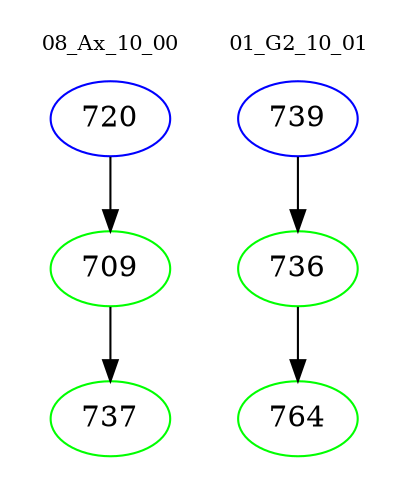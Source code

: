 digraph{
subgraph cluster_0 {
color = white
label = "08_Ax_10_00";
fontsize=10;
T0_720 [label="720", color="blue"]
T0_720 -> T0_709 [color="black"]
T0_709 [label="709", color="green"]
T0_709 -> T0_737 [color="black"]
T0_737 [label="737", color="green"]
}
subgraph cluster_1 {
color = white
label = "01_G2_10_01";
fontsize=10;
T1_739 [label="739", color="blue"]
T1_739 -> T1_736 [color="black"]
T1_736 [label="736", color="green"]
T1_736 -> T1_764 [color="black"]
T1_764 [label="764", color="green"]
}
}
